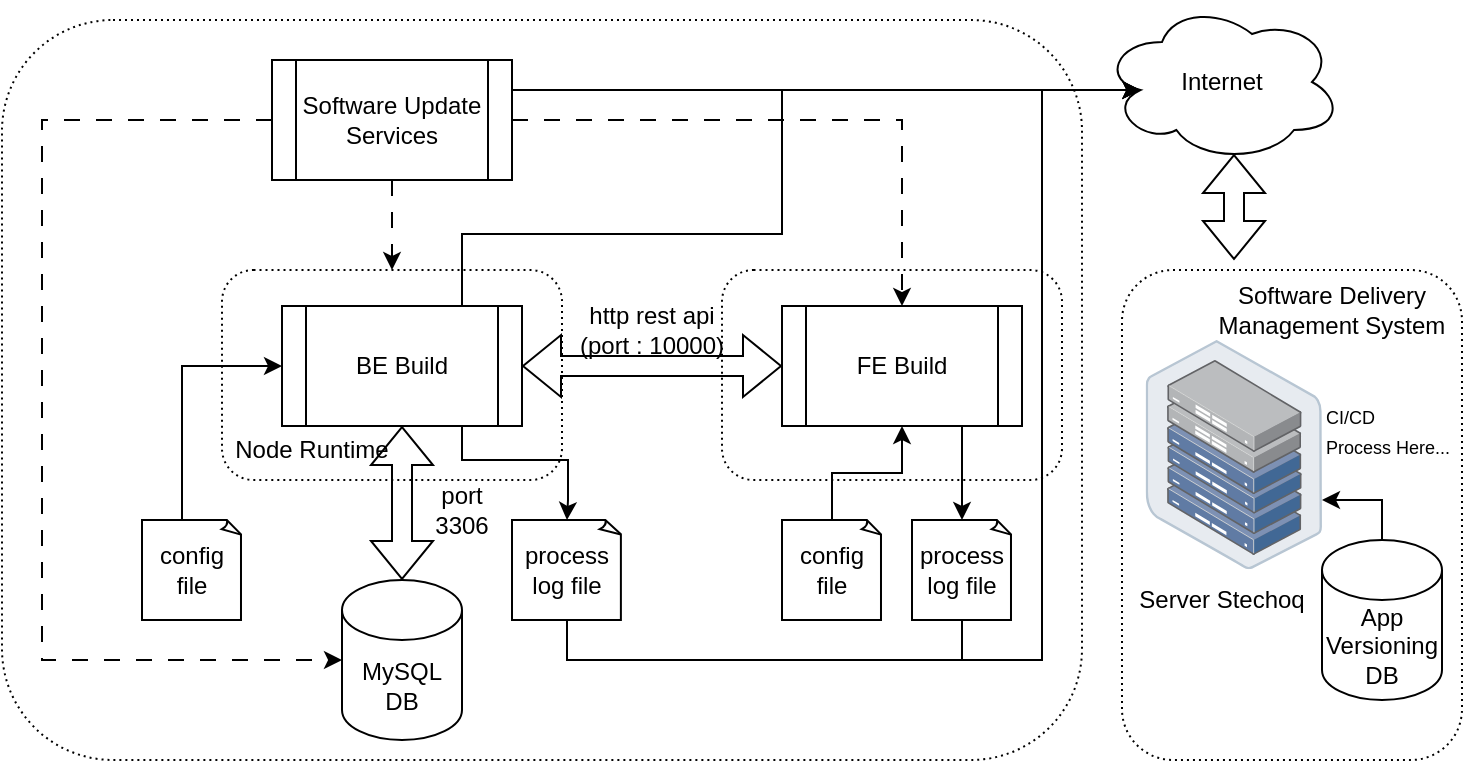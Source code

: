 <mxfile version="24.4.0" type="github">
  <diagram name="Halaman-1" id="1rq6_nDq6EXODlIN3_2o">
    <mxGraphModel dx="841" dy="700" grid="1" gridSize="10" guides="1" tooltips="1" connect="1" arrows="1" fold="1" page="1" pageScale="1" pageWidth="827" pageHeight="1169" math="0" shadow="0">
      <root>
        <mxCell id="0" />
        <mxCell id="1" parent="0" />
        <mxCell id="S0QGJ3uBlPjsGY31r-KU-41" value="" style="rounded=1;whiteSpace=wrap;html=1;dashed=1;dashPattern=1 2;fillColor=none;" vertex="1" parent="1">
          <mxGeometry x="620" y="295" width="170" height="245" as="geometry" />
        </mxCell>
        <mxCell id="S0QGJ3uBlPjsGY31r-KU-15" value="" style="rounded=1;whiteSpace=wrap;html=1;dashed=1;dashPattern=1 2;fillColor=none;" vertex="1" parent="1">
          <mxGeometry x="60" y="170" width="540" height="370" as="geometry" />
        </mxCell>
        <mxCell id="S0QGJ3uBlPjsGY31r-KU-13" value="" style="rounded=1;whiteSpace=wrap;html=1;dashed=1;dashPattern=1 2;fillColor=none;" vertex="1" parent="1">
          <mxGeometry x="170" y="295" width="170" height="105" as="geometry" />
        </mxCell>
        <mxCell id="S0QGJ3uBlPjsGY31r-KU-1" value="MySQL&lt;br&gt;DB" style="shape=cylinder3;whiteSpace=wrap;html=1;boundedLbl=1;backgroundOutline=1;size=15;" vertex="1" parent="1">
          <mxGeometry x="230" y="450" width="60" height="80" as="geometry" />
        </mxCell>
        <mxCell id="S0QGJ3uBlPjsGY31r-KU-2" value="BE Build" style="shape=process;whiteSpace=wrap;html=1;backgroundOutline=1;" vertex="1" parent="1">
          <mxGeometry x="200" y="313" width="120" height="60" as="geometry" />
        </mxCell>
        <mxCell id="S0QGJ3uBlPjsGY31r-KU-3" value="FE Build" style="shape=process;whiteSpace=wrap;html=1;backgroundOutline=1;" vertex="1" parent="1">
          <mxGeometry x="450" y="313" width="120" height="60" as="geometry" />
        </mxCell>
        <mxCell id="S0QGJ3uBlPjsGY31r-KU-17" style="edgeStyle=orthogonalEdgeStyle;rounded=0;orthogonalLoop=1;jettySize=auto;html=1;dashed=1;dashPattern=8 8;" edge="1" parent="1" source="S0QGJ3uBlPjsGY31r-KU-4" target="S0QGJ3uBlPjsGY31r-KU-3">
          <mxGeometry relative="1" as="geometry" />
        </mxCell>
        <mxCell id="S0QGJ3uBlPjsGY31r-KU-19" style="edgeStyle=orthogonalEdgeStyle;rounded=0;orthogonalLoop=1;jettySize=auto;html=1;entryX=0.5;entryY=0;entryDx=0;entryDy=0;dashed=1;dashPattern=8 8;" edge="1" parent="1" source="S0QGJ3uBlPjsGY31r-KU-4" target="S0QGJ3uBlPjsGY31r-KU-13">
          <mxGeometry relative="1" as="geometry" />
        </mxCell>
        <mxCell id="S0QGJ3uBlPjsGY31r-KU-4" value="Software Update Services" style="shape=process;whiteSpace=wrap;html=1;backgroundOutline=1;" vertex="1" parent="1">
          <mxGeometry x="195" y="190" width="120" height="60" as="geometry" />
        </mxCell>
        <mxCell id="S0QGJ3uBlPjsGY31r-KU-6" value="" style="shape=flexArrow;endArrow=classic;startArrow=classic;html=1;rounded=0;exitX=1;exitY=0.5;exitDx=0;exitDy=0;entryX=0;entryY=0.5;entryDx=0;entryDy=0;" edge="1" parent="1" source="S0QGJ3uBlPjsGY31r-KU-2" target="S0QGJ3uBlPjsGY31r-KU-3">
          <mxGeometry width="100" height="100" relative="1" as="geometry">
            <mxPoint x="350" y="360" as="sourcePoint" />
            <mxPoint x="450" y="260" as="targetPoint" />
          </mxGeometry>
        </mxCell>
        <mxCell id="S0QGJ3uBlPjsGY31r-KU-7" value="" style="shape=flexArrow;endArrow=classic;startArrow=classic;html=1;rounded=0;exitX=0.5;exitY=1;exitDx=0;exitDy=0;entryX=0.5;entryY=0;entryDx=0;entryDy=0;entryPerimeter=0;" edge="1" parent="1" source="S0QGJ3uBlPjsGY31r-KU-2" target="S0QGJ3uBlPjsGY31r-KU-1">
          <mxGeometry width="100" height="100" relative="1" as="geometry">
            <mxPoint x="330" y="360" as="sourcePoint" />
            <mxPoint x="460" y="360" as="targetPoint" />
          </mxGeometry>
        </mxCell>
        <mxCell id="S0QGJ3uBlPjsGY31r-KU-8" value="http rest api (port : 10000)" style="text;html=1;align=center;verticalAlign=middle;whiteSpace=wrap;rounded=0;" vertex="1" parent="1">
          <mxGeometry x="340" y="310" width="90" height="30" as="geometry" />
        </mxCell>
        <mxCell id="S0QGJ3uBlPjsGY31r-KU-10" value="&lt;div&gt;&lt;span style=&quot;background-color: initial;&quot;&gt;port&lt;/span&gt;&lt;br&gt;&lt;/div&gt;3306" style="text;html=1;align=center;verticalAlign=middle;whiteSpace=wrap;rounded=0;" vertex="1" parent="1">
          <mxGeometry x="260" y="400" width="60" height="30" as="geometry" />
        </mxCell>
        <mxCell id="S0QGJ3uBlPjsGY31r-KU-14" value="Node Runtime" style="text;html=1;align=center;verticalAlign=middle;whiteSpace=wrap;rounded=0;" vertex="1" parent="1">
          <mxGeometry x="170" y="370" width="90" height="30" as="geometry" />
        </mxCell>
        <mxCell id="S0QGJ3uBlPjsGY31r-KU-20" style="edgeStyle=orthogonalEdgeStyle;rounded=0;orthogonalLoop=1;jettySize=auto;html=1;entryX=0;entryY=0.5;entryDx=0;entryDy=0;entryPerimeter=0;exitX=0;exitY=0.5;exitDx=0;exitDy=0;dashed=1;dashPattern=8 8;" edge="1" parent="1" source="S0QGJ3uBlPjsGY31r-KU-4" target="S0QGJ3uBlPjsGY31r-KU-1">
          <mxGeometry relative="1" as="geometry">
            <Array as="points">
              <mxPoint x="80" y="220" />
              <mxPoint x="80" y="490" />
            </Array>
          </mxGeometry>
        </mxCell>
        <mxCell id="S0QGJ3uBlPjsGY31r-KU-33" style="edgeStyle=orthogonalEdgeStyle;rounded=0;orthogonalLoop=1;jettySize=auto;html=1;exitX=0.5;exitY=1;exitDx=0;exitDy=0;exitPerimeter=0;entryX=0.16;entryY=0.55;entryDx=0;entryDy=0;entryPerimeter=0;" edge="1" parent="1" source="S0QGJ3uBlPjsGY31r-KU-21" target="S0QGJ3uBlPjsGY31r-KU-31">
          <mxGeometry relative="1" as="geometry">
            <mxPoint x="660" y="240" as="targetPoint" />
            <Array as="points">
              <mxPoint x="343" y="490" />
              <mxPoint x="580" y="490" />
              <mxPoint x="580" y="205" />
            </Array>
          </mxGeometry>
        </mxCell>
        <mxCell id="S0QGJ3uBlPjsGY31r-KU-21" value="process log file" style="whiteSpace=wrap;html=1;shape=mxgraph.basic.document" vertex="1" parent="1">
          <mxGeometry x="315" y="420" width="55" height="50" as="geometry" />
        </mxCell>
        <mxCell id="S0QGJ3uBlPjsGY31r-KU-24" style="edgeStyle=orthogonalEdgeStyle;rounded=0;orthogonalLoop=1;jettySize=auto;html=1;entryX=0;entryY=0.5;entryDx=0;entryDy=0;" edge="1" parent="1" source="S0QGJ3uBlPjsGY31r-KU-22" target="S0QGJ3uBlPjsGY31r-KU-2">
          <mxGeometry relative="1" as="geometry">
            <Array as="points">
              <mxPoint x="150" y="343" />
            </Array>
          </mxGeometry>
        </mxCell>
        <mxCell id="S0QGJ3uBlPjsGY31r-KU-22" value="&lt;div&gt;&lt;span style=&quot;background-color: initial;&quot;&gt;config file&lt;/span&gt;&lt;br&gt;&lt;/div&gt;" style="whiteSpace=wrap;html=1;shape=mxgraph.basic.document" vertex="1" parent="1">
          <mxGeometry x="130" y="420" width="50" height="50" as="geometry" />
        </mxCell>
        <mxCell id="S0QGJ3uBlPjsGY31r-KU-23" value="process log file" style="whiteSpace=wrap;html=1;shape=mxgraph.basic.document" vertex="1" parent="1">
          <mxGeometry x="515" y="420" width="50" height="50" as="geometry" />
        </mxCell>
        <mxCell id="S0QGJ3uBlPjsGY31r-KU-25" style="edgeStyle=orthogonalEdgeStyle;rounded=0;orthogonalLoop=1;jettySize=auto;html=1;exitX=0.75;exitY=1;exitDx=0;exitDy=0;entryX=0.5;entryY=0;entryDx=0;entryDy=0;entryPerimeter=0;" edge="1" parent="1" source="S0QGJ3uBlPjsGY31r-KU-2" target="S0QGJ3uBlPjsGY31r-KU-21">
          <mxGeometry relative="1" as="geometry">
            <Array as="points">
              <mxPoint x="290" y="390" />
              <mxPoint x="343" y="390" />
              <mxPoint x="343" y="410" />
            </Array>
          </mxGeometry>
        </mxCell>
        <mxCell id="S0QGJ3uBlPjsGY31r-KU-27" style="edgeStyle=orthogonalEdgeStyle;rounded=0;orthogonalLoop=1;jettySize=auto;html=1;exitX=0.75;exitY=1;exitDx=0;exitDy=0;entryX=0.5;entryY=0;entryDx=0;entryDy=0;entryPerimeter=0;" edge="1" parent="1" source="S0QGJ3uBlPjsGY31r-KU-3" target="S0QGJ3uBlPjsGY31r-KU-23">
          <mxGeometry relative="1" as="geometry" />
        </mxCell>
        <mxCell id="S0QGJ3uBlPjsGY31r-KU-29" style="edgeStyle=orthogonalEdgeStyle;rounded=0;orthogonalLoop=1;jettySize=auto;html=1;entryX=0.5;entryY=1;entryDx=0;entryDy=0;" edge="1" parent="1" source="S0QGJ3uBlPjsGY31r-KU-28" target="S0QGJ3uBlPjsGY31r-KU-3">
          <mxGeometry relative="1" as="geometry" />
        </mxCell>
        <mxCell id="S0QGJ3uBlPjsGY31r-KU-28" value="&lt;div&gt;&lt;span style=&quot;background-color: initial;&quot;&gt;config file&lt;/span&gt;&lt;br&gt;&lt;/div&gt;" style="whiteSpace=wrap;html=1;shape=mxgraph.basic.document" vertex="1" parent="1">
          <mxGeometry x="450" y="420" width="50" height="50" as="geometry" />
        </mxCell>
        <mxCell id="S0QGJ3uBlPjsGY31r-KU-30" value="" style="rounded=1;whiteSpace=wrap;html=1;dashed=1;dashPattern=1 2;fillColor=none;" vertex="1" parent="1">
          <mxGeometry x="420" y="295" width="170" height="105" as="geometry" />
        </mxCell>
        <mxCell id="S0QGJ3uBlPjsGY31r-KU-31" value="Internet" style="ellipse;shape=cloud;whiteSpace=wrap;html=1;" vertex="1" parent="1">
          <mxGeometry x="610" y="161" width="120" height="80" as="geometry" />
        </mxCell>
        <mxCell id="S0QGJ3uBlPjsGY31r-KU-32" style="edgeStyle=orthogonalEdgeStyle;rounded=0;orthogonalLoop=1;jettySize=auto;html=1;exitX=0.5;exitY=1;exitDx=0;exitDy=0;exitPerimeter=0;entryX=0.16;entryY=0.55;entryDx=0;entryDy=0;entryPerimeter=0;" edge="1" parent="1" source="S0QGJ3uBlPjsGY31r-KU-23" target="S0QGJ3uBlPjsGY31r-KU-31">
          <mxGeometry relative="1" as="geometry">
            <Array as="points">
              <mxPoint x="540" y="490" />
              <mxPoint x="580" y="490" />
              <mxPoint x="580" y="205" />
            </Array>
          </mxGeometry>
        </mxCell>
        <mxCell id="S0QGJ3uBlPjsGY31r-KU-35" style="edgeStyle=orthogonalEdgeStyle;rounded=0;orthogonalLoop=1;jettySize=auto;html=1;exitX=1;exitY=0.25;exitDx=0;exitDy=0;entryX=0.16;entryY=0.55;entryDx=0;entryDy=0;entryPerimeter=0;" edge="1" parent="1" source="S0QGJ3uBlPjsGY31r-KU-4" target="S0QGJ3uBlPjsGY31r-KU-31">
          <mxGeometry relative="1" as="geometry" />
        </mxCell>
        <mxCell id="S0QGJ3uBlPjsGY31r-KU-36" style="edgeStyle=orthogonalEdgeStyle;rounded=0;orthogonalLoop=1;jettySize=auto;html=1;exitX=0.75;exitY=0;exitDx=0;exitDy=0;entryX=0.16;entryY=0.55;entryDx=0;entryDy=0;entryPerimeter=0;" edge="1" parent="1" source="S0QGJ3uBlPjsGY31r-KU-2" target="S0QGJ3uBlPjsGY31r-KU-31">
          <mxGeometry relative="1" as="geometry">
            <Array as="points">
              <mxPoint x="290" y="277" />
              <mxPoint x="450" y="277" />
              <mxPoint x="450" y="205" />
            </Array>
          </mxGeometry>
        </mxCell>
        <mxCell id="S0QGJ3uBlPjsGY31r-KU-37" value="" style="image;points=[];aspect=fixed;html=1;align=center;shadow=0;dashed=0;image=img/lib/allied_telesis/storage/Datacenter_Server_Half_Rack_ToR.svg;" vertex="1" parent="1">
          <mxGeometry x="631.8" y="330" width="88.2" height="114.6" as="geometry" />
        </mxCell>
        <mxCell id="S0QGJ3uBlPjsGY31r-KU-46" style="edgeStyle=orthogonalEdgeStyle;rounded=0;orthogonalLoop=1;jettySize=auto;html=1;exitX=0.5;exitY=0;exitDx=0;exitDy=0;exitPerimeter=0;" edge="1" parent="1" source="S0QGJ3uBlPjsGY31r-KU-39">
          <mxGeometry relative="1" as="geometry">
            <mxPoint x="720" y="410" as="targetPoint" />
            <Array as="points">
              <mxPoint x="750" y="410" />
            </Array>
          </mxGeometry>
        </mxCell>
        <mxCell id="S0QGJ3uBlPjsGY31r-KU-39" value="App&lt;br&gt;Versioning&lt;br&gt;DB" style="shape=cylinder3;whiteSpace=wrap;html=1;boundedLbl=1;backgroundOutline=1;size=15;" vertex="1" parent="1">
          <mxGeometry x="720" y="430" width="60" height="80" as="geometry" />
        </mxCell>
        <mxCell id="S0QGJ3uBlPjsGY31r-KU-42" value="Software Delivery Management System" style="text;html=1;align=center;verticalAlign=middle;whiteSpace=wrap;rounded=0;" vertex="1" parent="1">
          <mxGeometry x="660" y="300" width="130" height="30" as="geometry" />
        </mxCell>
        <mxCell id="S0QGJ3uBlPjsGY31r-KU-44" value="" style="shape=flexArrow;endArrow=classic;startArrow=classic;html=1;rounded=0;exitX=0.55;exitY=0.95;exitDx=0;exitDy=0;exitPerimeter=0;" edge="1" parent="1" source="S0QGJ3uBlPjsGY31r-KU-31">
          <mxGeometry width="100" height="100" relative="1" as="geometry">
            <mxPoint x="697" y="270" as="sourcePoint" />
            <mxPoint x="676" y="290" as="targetPoint" />
          </mxGeometry>
        </mxCell>
        <mxCell id="S0QGJ3uBlPjsGY31r-KU-45" value="Server Stechoq" style="text;html=1;align=center;verticalAlign=middle;whiteSpace=wrap;rounded=0;" vertex="1" parent="1">
          <mxGeometry x="605" y="444.6" width="130" height="30" as="geometry" />
        </mxCell>
        <mxCell id="S0QGJ3uBlPjsGY31r-KU-47" value="&lt;font style=&quot;font-size: 9px;&quot;&gt;CI/CD&lt;br style=&quot;&quot;&gt;Process Here...&lt;/font&gt;" style="text;html=1;align=left;verticalAlign=middle;whiteSpace=wrap;rounded=0;" vertex="1" parent="1">
          <mxGeometry x="720" y="360" width="70" height="30" as="geometry" />
        </mxCell>
      </root>
    </mxGraphModel>
  </diagram>
</mxfile>
